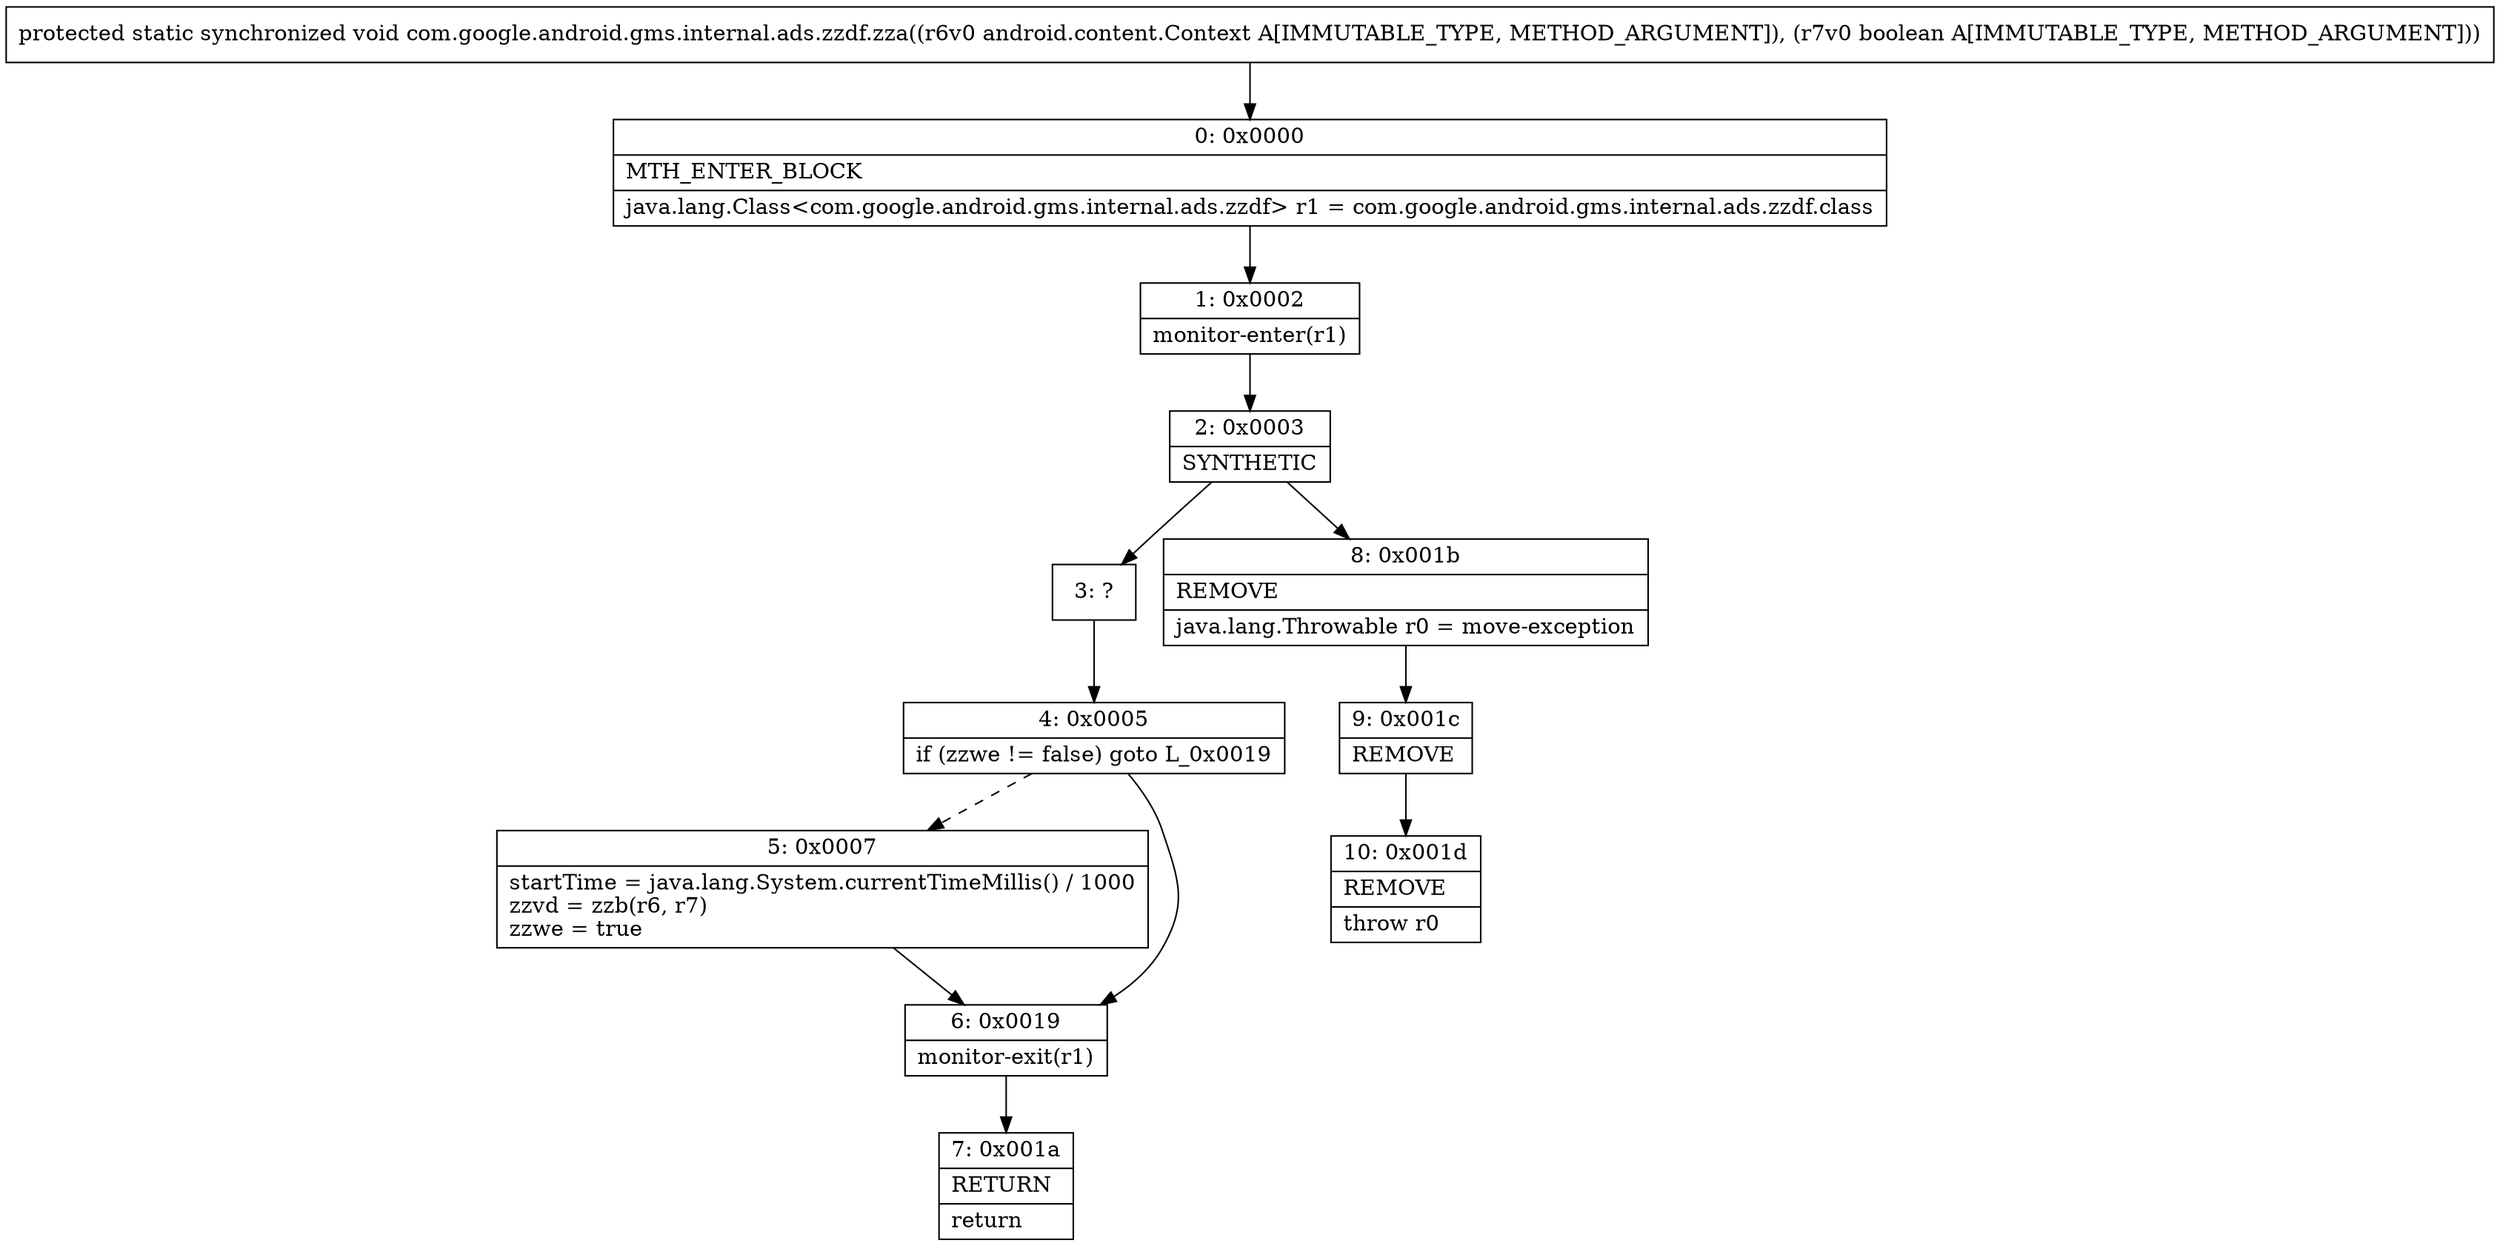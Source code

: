 digraph "CFG forcom.google.android.gms.internal.ads.zzdf.zza(Landroid\/content\/Context;Z)V" {
Node_0 [shape=record,label="{0\:\ 0x0000|MTH_ENTER_BLOCK\l|java.lang.Class\<com.google.android.gms.internal.ads.zzdf\> r1 = com.google.android.gms.internal.ads.zzdf.class\l}"];
Node_1 [shape=record,label="{1\:\ 0x0002|monitor\-enter(r1)\l}"];
Node_2 [shape=record,label="{2\:\ 0x0003|SYNTHETIC\l}"];
Node_3 [shape=record,label="{3\:\ ?}"];
Node_4 [shape=record,label="{4\:\ 0x0005|if (zzwe != false) goto L_0x0019\l}"];
Node_5 [shape=record,label="{5\:\ 0x0007|startTime = java.lang.System.currentTimeMillis() \/ 1000\lzzvd = zzb(r6, r7)\lzzwe = true\l}"];
Node_6 [shape=record,label="{6\:\ 0x0019|monitor\-exit(r1)\l}"];
Node_7 [shape=record,label="{7\:\ 0x001a|RETURN\l|return\l}"];
Node_8 [shape=record,label="{8\:\ 0x001b|REMOVE\l|java.lang.Throwable r0 = move\-exception\l}"];
Node_9 [shape=record,label="{9\:\ 0x001c|REMOVE\l}"];
Node_10 [shape=record,label="{10\:\ 0x001d|REMOVE\l|throw r0\l}"];
MethodNode[shape=record,label="{protected static synchronized void com.google.android.gms.internal.ads.zzdf.zza((r6v0 android.content.Context A[IMMUTABLE_TYPE, METHOD_ARGUMENT]), (r7v0 boolean A[IMMUTABLE_TYPE, METHOD_ARGUMENT])) }"];
MethodNode -> Node_0;
Node_0 -> Node_1;
Node_1 -> Node_2;
Node_2 -> Node_3;
Node_2 -> Node_8;
Node_3 -> Node_4;
Node_4 -> Node_5[style=dashed];
Node_4 -> Node_6;
Node_5 -> Node_6;
Node_6 -> Node_7;
Node_8 -> Node_9;
Node_9 -> Node_10;
}

